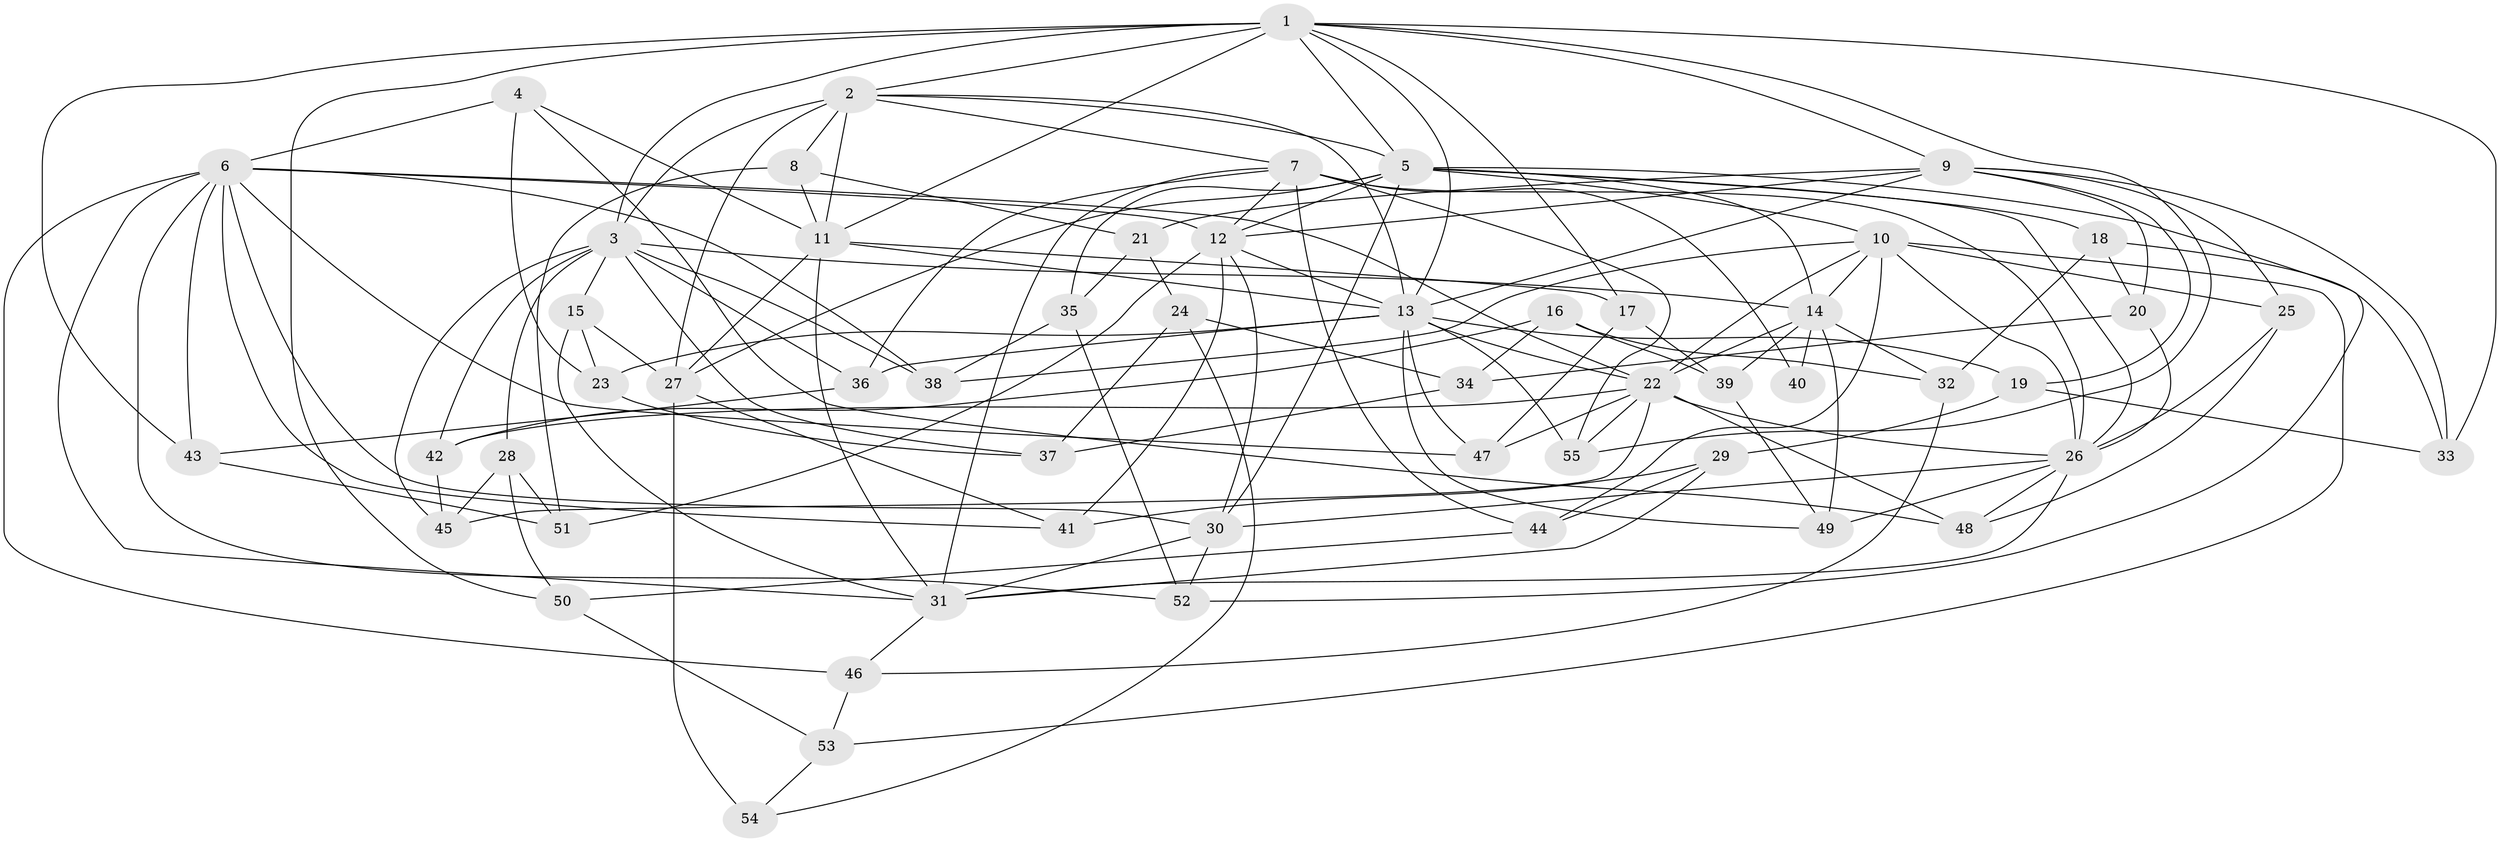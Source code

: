 // original degree distribution, {4: 1.0}
// Generated by graph-tools (version 1.1) at 2025/53/03/04/25 22:53:42]
// undirected, 55 vertices, 150 edges
graph export_dot {
  node [color=gray90,style=filled];
  1;
  2;
  3;
  4;
  5;
  6;
  7;
  8;
  9;
  10;
  11;
  12;
  13;
  14;
  15;
  16;
  17;
  18;
  19;
  20;
  21;
  22;
  23;
  24;
  25;
  26;
  27;
  28;
  29;
  30;
  31;
  32;
  33;
  34;
  35;
  36;
  37;
  38;
  39;
  40;
  41;
  42;
  43;
  44;
  45;
  46;
  47;
  48;
  49;
  50;
  51;
  52;
  53;
  54;
  55;
  1 -- 2 [weight=1.0];
  1 -- 3 [weight=1.0];
  1 -- 5 [weight=1.0];
  1 -- 9 [weight=1.0];
  1 -- 11 [weight=2.0];
  1 -- 13 [weight=1.0];
  1 -- 17 [weight=1.0];
  1 -- 33 [weight=1.0];
  1 -- 43 [weight=1.0];
  1 -- 50 [weight=1.0];
  1 -- 55 [weight=1.0];
  2 -- 3 [weight=1.0];
  2 -- 5 [weight=1.0];
  2 -- 7 [weight=1.0];
  2 -- 8 [weight=1.0];
  2 -- 11 [weight=2.0];
  2 -- 13 [weight=1.0];
  2 -- 27 [weight=2.0];
  3 -- 14 [weight=1.0];
  3 -- 15 [weight=1.0];
  3 -- 28 [weight=1.0];
  3 -- 36 [weight=1.0];
  3 -- 37 [weight=1.0];
  3 -- 38 [weight=1.0];
  3 -- 42 [weight=1.0];
  3 -- 45 [weight=1.0];
  4 -- 6 [weight=1.0];
  4 -- 11 [weight=1.0];
  4 -- 23 [weight=1.0];
  4 -- 48 [weight=1.0];
  5 -- 10 [weight=2.0];
  5 -- 12 [weight=1.0];
  5 -- 14 [weight=1.0];
  5 -- 18 [weight=1.0];
  5 -- 26 [weight=1.0];
  5 -- 27 [weight=1.0];
  5 -- 30 [weight=1.0];
  5 -- 35 [weight=1.0];
  5 -- 52 [weight=1.0];
  6 -- 12 [weight=1.0];
  6 -- 22 [weight=1.0];
  6 -- 30 [weight=1.0];
  6 -- 31 [weight=2.0];
  6 -- 38 [weight=1.0];
  6 -- 41 [weight=1.0];
  6 -- 43 [weight=1.0];
  6 -- 46 [weight=1.0];
  6 -- 47 [weight=1.0];
  6 -- 52 [weight=1.0];
  7 -- 12 [weight=1.0];
  7 -- 26 [weight=2.0];
  7 -- 31 [weight=2.0];
  7 -- 36 [weight=1.0];
  7 -- 40 [weight=3.0];
  7 -- 44 [weight=1.0];
  7 -- 55 [weight=1.0];
  8 -- 11 [weight=1.0];
  8 -- 21 [weight=1.0];
  8 -- 51 [weight=1.0];
  9 -- 12 [weight=1.0];
  9 -- 13 [weight=1.0];
  9 -- 19 [weight=1.0];
  9 -- 20 [weight=1.0];
  9 -- 21 [weight=1.0];
  9 -- 25 [weight=1.0];
  9 -- 33 [weight=1.0];
  10 -- 14 [weight=1.0];
  10 -- 22 [weight=1.0];
  10 -- 25 [weight=1.0];
  10 -- 26 [weight=2.0];
  10 -- 38 [weight=1.0];
  10 -- 44 [weight=1.0];
  10 -- 53 [weight=1.0];
  11 -- 13 [weight=1.0];
  11 -- 17 [weight=1.0];
  11 -- 27 [weight=1.0];
  11 -- 31 [weight=1.0];
  12 -- 13 [weight=1.0];
  12 -- 30 [weight=1.0];
  12 -- 41 [weight=1.0];
  12 -- 51 [weight=1.0];
  13 -- 19 [weight=1.0];
  13 -- 22 [weight=1.0];
  13 -- 23 [weight=1.0];
  13 -- 36 [weight=1.0];
  13 -- 47 [weight=1.0];
  13 -- 49 [weight=1.0];
  13 -- 55 [weight=1.0];
  14 -- 22 [weight=1.0];
  14 -- 32 [weight=1.0];
  14 -- 39 [weight=1.0];
  14 -- 40 [weight=1.0];
  14 -- 49 [weight=1.0];
  15 -- 23 [weight=1.0];
  15 -- 27 [weight=1.0];
  15 -- 31 [weight=1.0];
  16 -- 32 [weight=1.0];
  16 -- 34 [weight=1.0];
  16 -- 39 [weight=1.0];
  16 -- 42 [weight=1.0];
  17 -- 39 [weight=1.0];
  17 -- 47 [weight=1.0];
  18 -- 20 [weight=1.0];
  18 -- 32 [weight=1.0];
  18 -- 33 [weight=1.0];
  19 -- 29 [weight=1.0];
  19 -- 33 [weight=1.0];
  20 -- 26 [weight=1.0];
  20 -- 34 [weight=1.0];
  21 -- 24 [weight=1.0];
  21 -- 35 [weight=1.0];
  22 -- 26 [weight=1.0];
  22 -- 42 [weight=1.0];
  22 -- 45 [weight=1.0];
  22 -- 47 [weight=1.0];
  22 -- 48 [weight=1.0];
  22 -- 55 [weight=1.0];
  23 -- 37 [weight=1.0];
  24 -- 34 [weight=1.0];
  24 -- 37 [weight=1.0];
  24 -- 54 [weight=1.0];
  25 -- 26 [weight=1.0];
  25 -- 48 [weight=1.0];
  26 -- 30 [weight=1.0];
  26 -- 31 [weight=1.0];
  26 -- 48 [weight=1.0];
  26 -- 49 [weight=1.0];
  27 -- 41 [weight=1.0];
  27 -- 54 [weight=2.0];
  28 -- 45 [weight=1.0];
  28 -- 50 [weight=1.0];
  28 -- 51 [weight=1.0];
  29 -- 31 [weight=1.0];
  29 -- 41 [weight=1.0];
  29 -- 44 [weight=1.0];
  30 -- 31 [weight=1.0];
  30 -- 52 [weight=1.0];
  31 -- 46 [weight=1.0];
  32 -- 46 [weight=1.0];
  34 -- 37 [weight=1.0];
  35 -- 38 [weight=1.0];
  35 -- 52 [weight=1.0];
  36 -- 43 [weight=1.0];
  39 -- 49 [weight=1.0];
  42 -- 45 [weight=1.0];
  43 -- 51 [weight=1.0];
  44 -- 50 [weight=1.0];
  46 -- 53 [weight=1.0];
  50 -- 53 [weight=1.0];
  53 -- 54 [weight=1.0];
}
